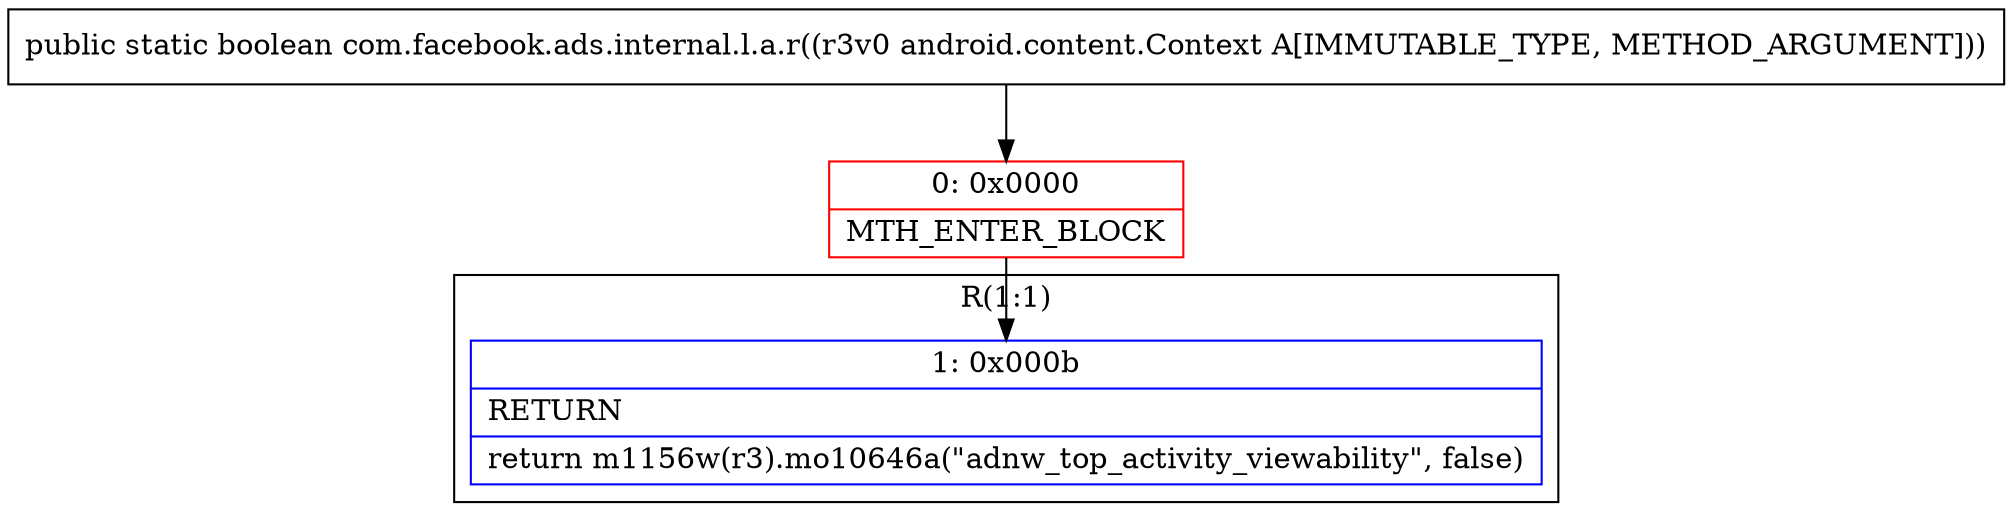 digraph "CFG forcom.facebook.ads.internal.l.a.r(Landroid\/content\/Context;)Z" {
subgraph cluster_Region_589804564 {
label = "R(1:1)";
node [shape=record,color=blue];
Node_1 [shape=record,label="{1\:\ 0x000b|RETURN\l|return m1156w(r3).mo10646a(\"adnw_top_activity_viewability\", false)\l}"];
}
Node_0 [shape=record,color=red,label="{0\:\ 0x0000|MTH_ENTER_BLOCK\l}"];
MethodNode[shape=record,label="{public static boolean com.facebook.ads.internal.l.a.r((r3v0 android.content.Context A[IMMUTABLE_TYPE, METHOD_ARGUMENT])) }"];
MethodNode -> Node_0;
Node_0 -> Node_1;
}

